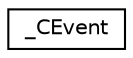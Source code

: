 digraph "Graphical Class Hierarchy"
{
 // LATEX_PDF_SIZE
  edge [fontname="Helvetica",fontsize="10",labelfontname="Helvetica",labelfontsize="10"];
  node [fontname="Helvetica",fontsize="10",shape=record];
  rankdir="LR";
  Node0 [label="_CEvent",height=0.2,width=0.4,color="black", fillcolor="white", style="filled",URL="$struct___c_event.html",tooltip=" "];
}
